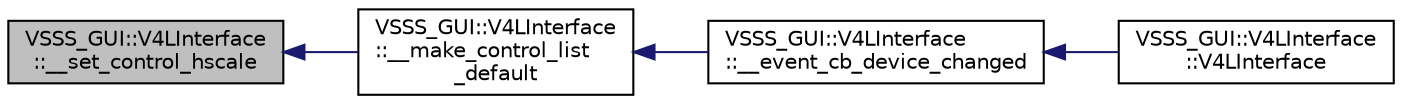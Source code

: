 digraph "VSSS_GUI::V4LInterface::__set_control_hscale"
{
 // INTERACTIVE_SVG=YES
  edge [fontname="Helvetica",fontsize="10",labelfontname="Helvetica",labelfontsize="10"];
  node [fontname="Helvetica",fontsize="10",shape=record];
  rankdir="LR";
  Node543 [label="VSSS_GUI::V4LInterface\l::__set_control_hscale",height=0.2,width=0.4,color="black", fillcolor="grey75", style="filled", fontcolor="black"];
  Node543 -> Node544 [dir="back",color="midnightblue",fontsize="10",style="solid"];
  Node544 [label="VSSS_GUI::V4LInterface\l::__make_control_list\l_default",height=0.2,width=0.4,color="black", fillcolor="white", style="filled",URL="$class_v_s_s_s___g_u_i_1_1_v4_l_interface.html#af0b71067889b902882e4f181b0a04aed"];
  Node544 -> Node545 [dir="back",color="midnightblue",fontsize="10",style="solid"];
  Node545 [label="VSSS_GUI::V4LInterface\l::__event_cb_device_changed",height=0.2,width=0.4,color="black", fillcolor="white", style="filled",URL="$class_v_s_s_s___g_u_i_1_1_v4_l_interface.html#af38c88f726a7ff9fab089ab9ed20c03c",tooltip="Event triggered when a new device is selected in Device combobox. "];
  Node545 -> Node546 [dir="back",color="midnightblue",fontsize="10",style="solid"];
  Node546 [label="VSSS_GUI::V4LInterface\l::V4LInterface",height=0.2,width=0.4,color="black", fillcolor="white", style="filled",URL="$class_v_s_s_s___g_u_i_1_1_v4_l_interface.html#a8fafd828eacc6d5480649fa9fddc7ee4",tooltip="Constructor of a V4LInterface object. "];
}
